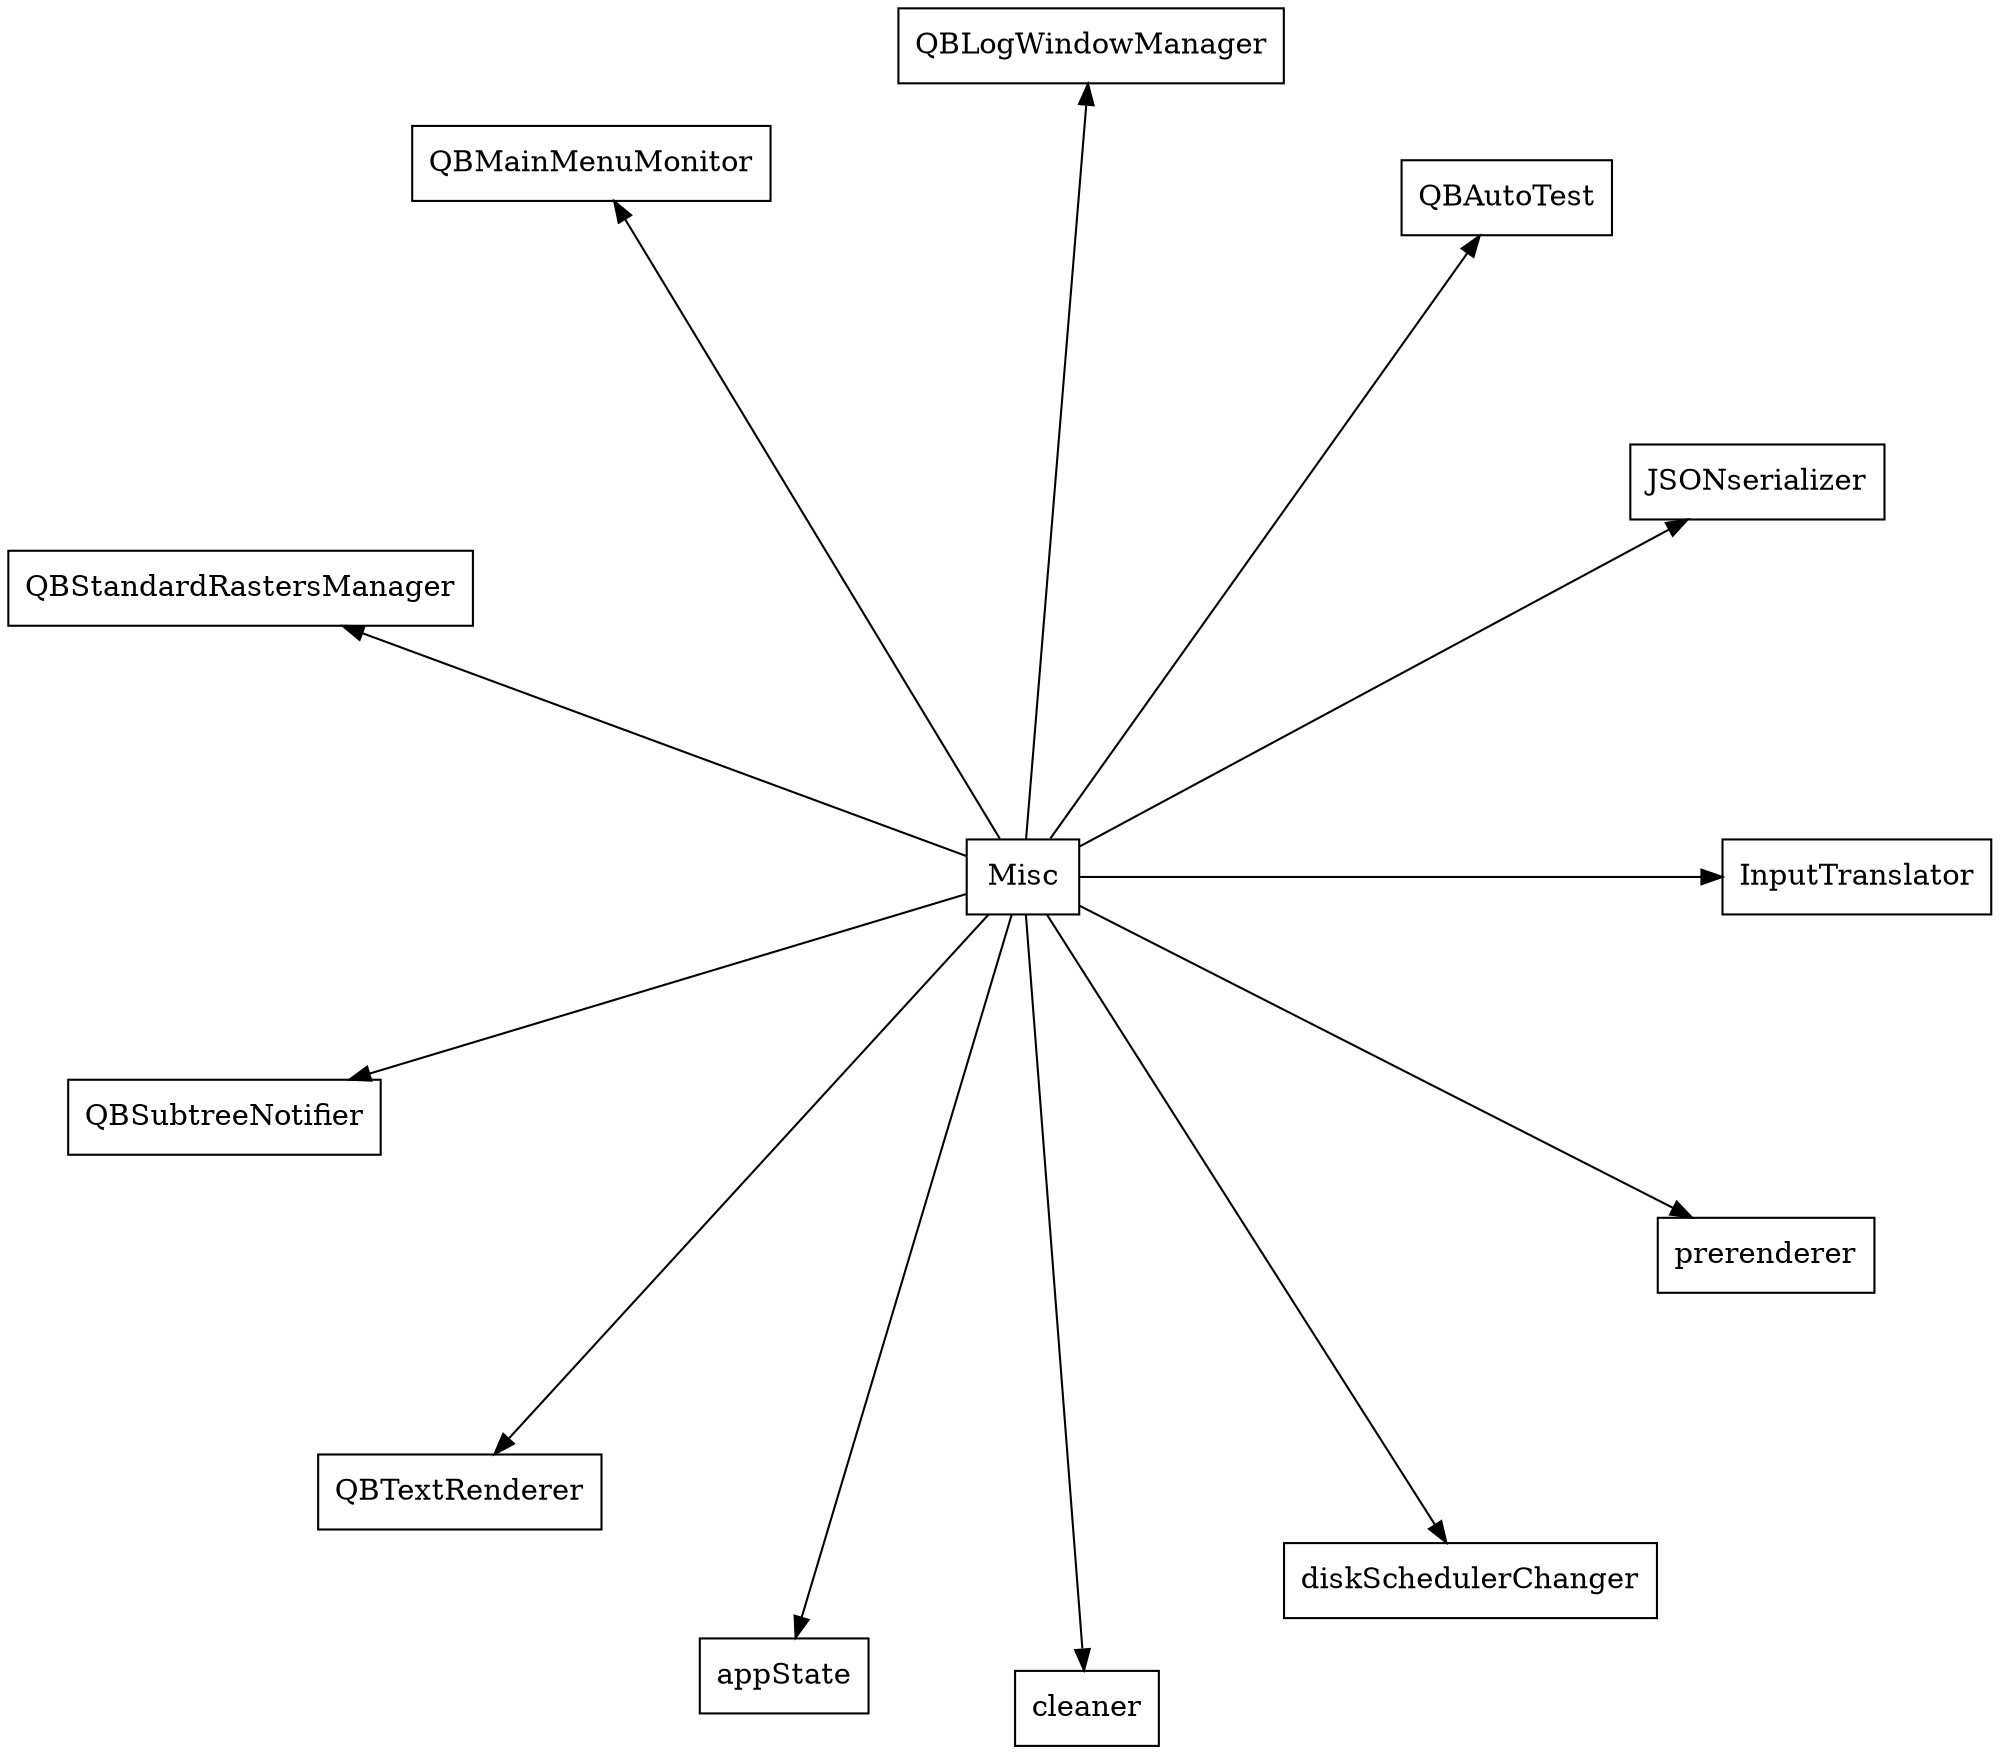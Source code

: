 digraph Misc {
    node [URL="\N.html" shape=box]
    graph [layout="circo"]
    Misc [label="Misc" root=true]


    InputTranslator
    JSONserializer
    QBAutoTest
    QBLogWindowManager
    QBMainMenuMonitor
    QBStandardRastersManager
    QBSubtreeNotifier
    QBTextRenderer
    appState
    cleaner
    diskSchedulerChanger
    prerenderer

    Misc -> InputTranslator
    Misc -> JSONserializer
    Misc -> QBAutoTest
    Misc -> QBLogWindowManager
    Misc -> QBMainMenuMonitor
    Misc -> QBStandardRastersManager
    Misc -> QBSubtreeNotifier
    Misc -> QBTextRenderer
    Misc -> appState
    Misc -> cleaner
    Misc -> diskSchedulerChanger
    Misc -> prerenderer
}
